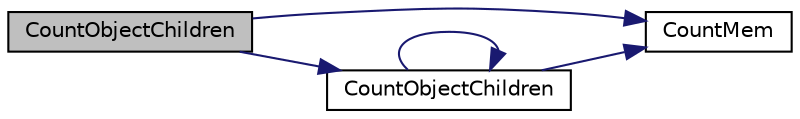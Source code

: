 digraph "CountObjectChildren"
{
  edge [fontname="Helvetica",fontsize="10",labelfontname="Helvetica",labelfontsize="10"];
  node [fontname="Helvetica",fontsize="10",shape=record];
  rankdir="LR";
  Node1 [label="CountObjectChildren",height=0.2,width=0.4,color="black", fillcolor="grey75", style="filled", fontcolor="black"];
  Node1 -> Node2 [color="midnightblue",fontsize="10",style="solid",fontname="Helvetica"];
  Node2 [label="CountMem",height=0.2,width=0.4,color="black", fillcolor="white", style="filled",URL="$globals_8h.html#ab5272b6a1f2bf961c7534ec91a243715"];
  Node1 -> Node3 [color="midnightblue",fontsize="10",style="solid",fontname="Helvetica"];
  Node3 [label="CountObjectChildren",height=0.2,width=0.4,color="black", fillcolor="white", style="filled",URL="$parseobject_8c.html#acaa82337937e66fae84e360325cabdc6"];
  Node3 -> Node2 [color="midnightblue",fontsize="10",style="solid",fontname="Helvetica"];
  Node3 -> Node3 [color="midnightblue",fontsize="10",style="solid",fontname="Helvetica"];
}
